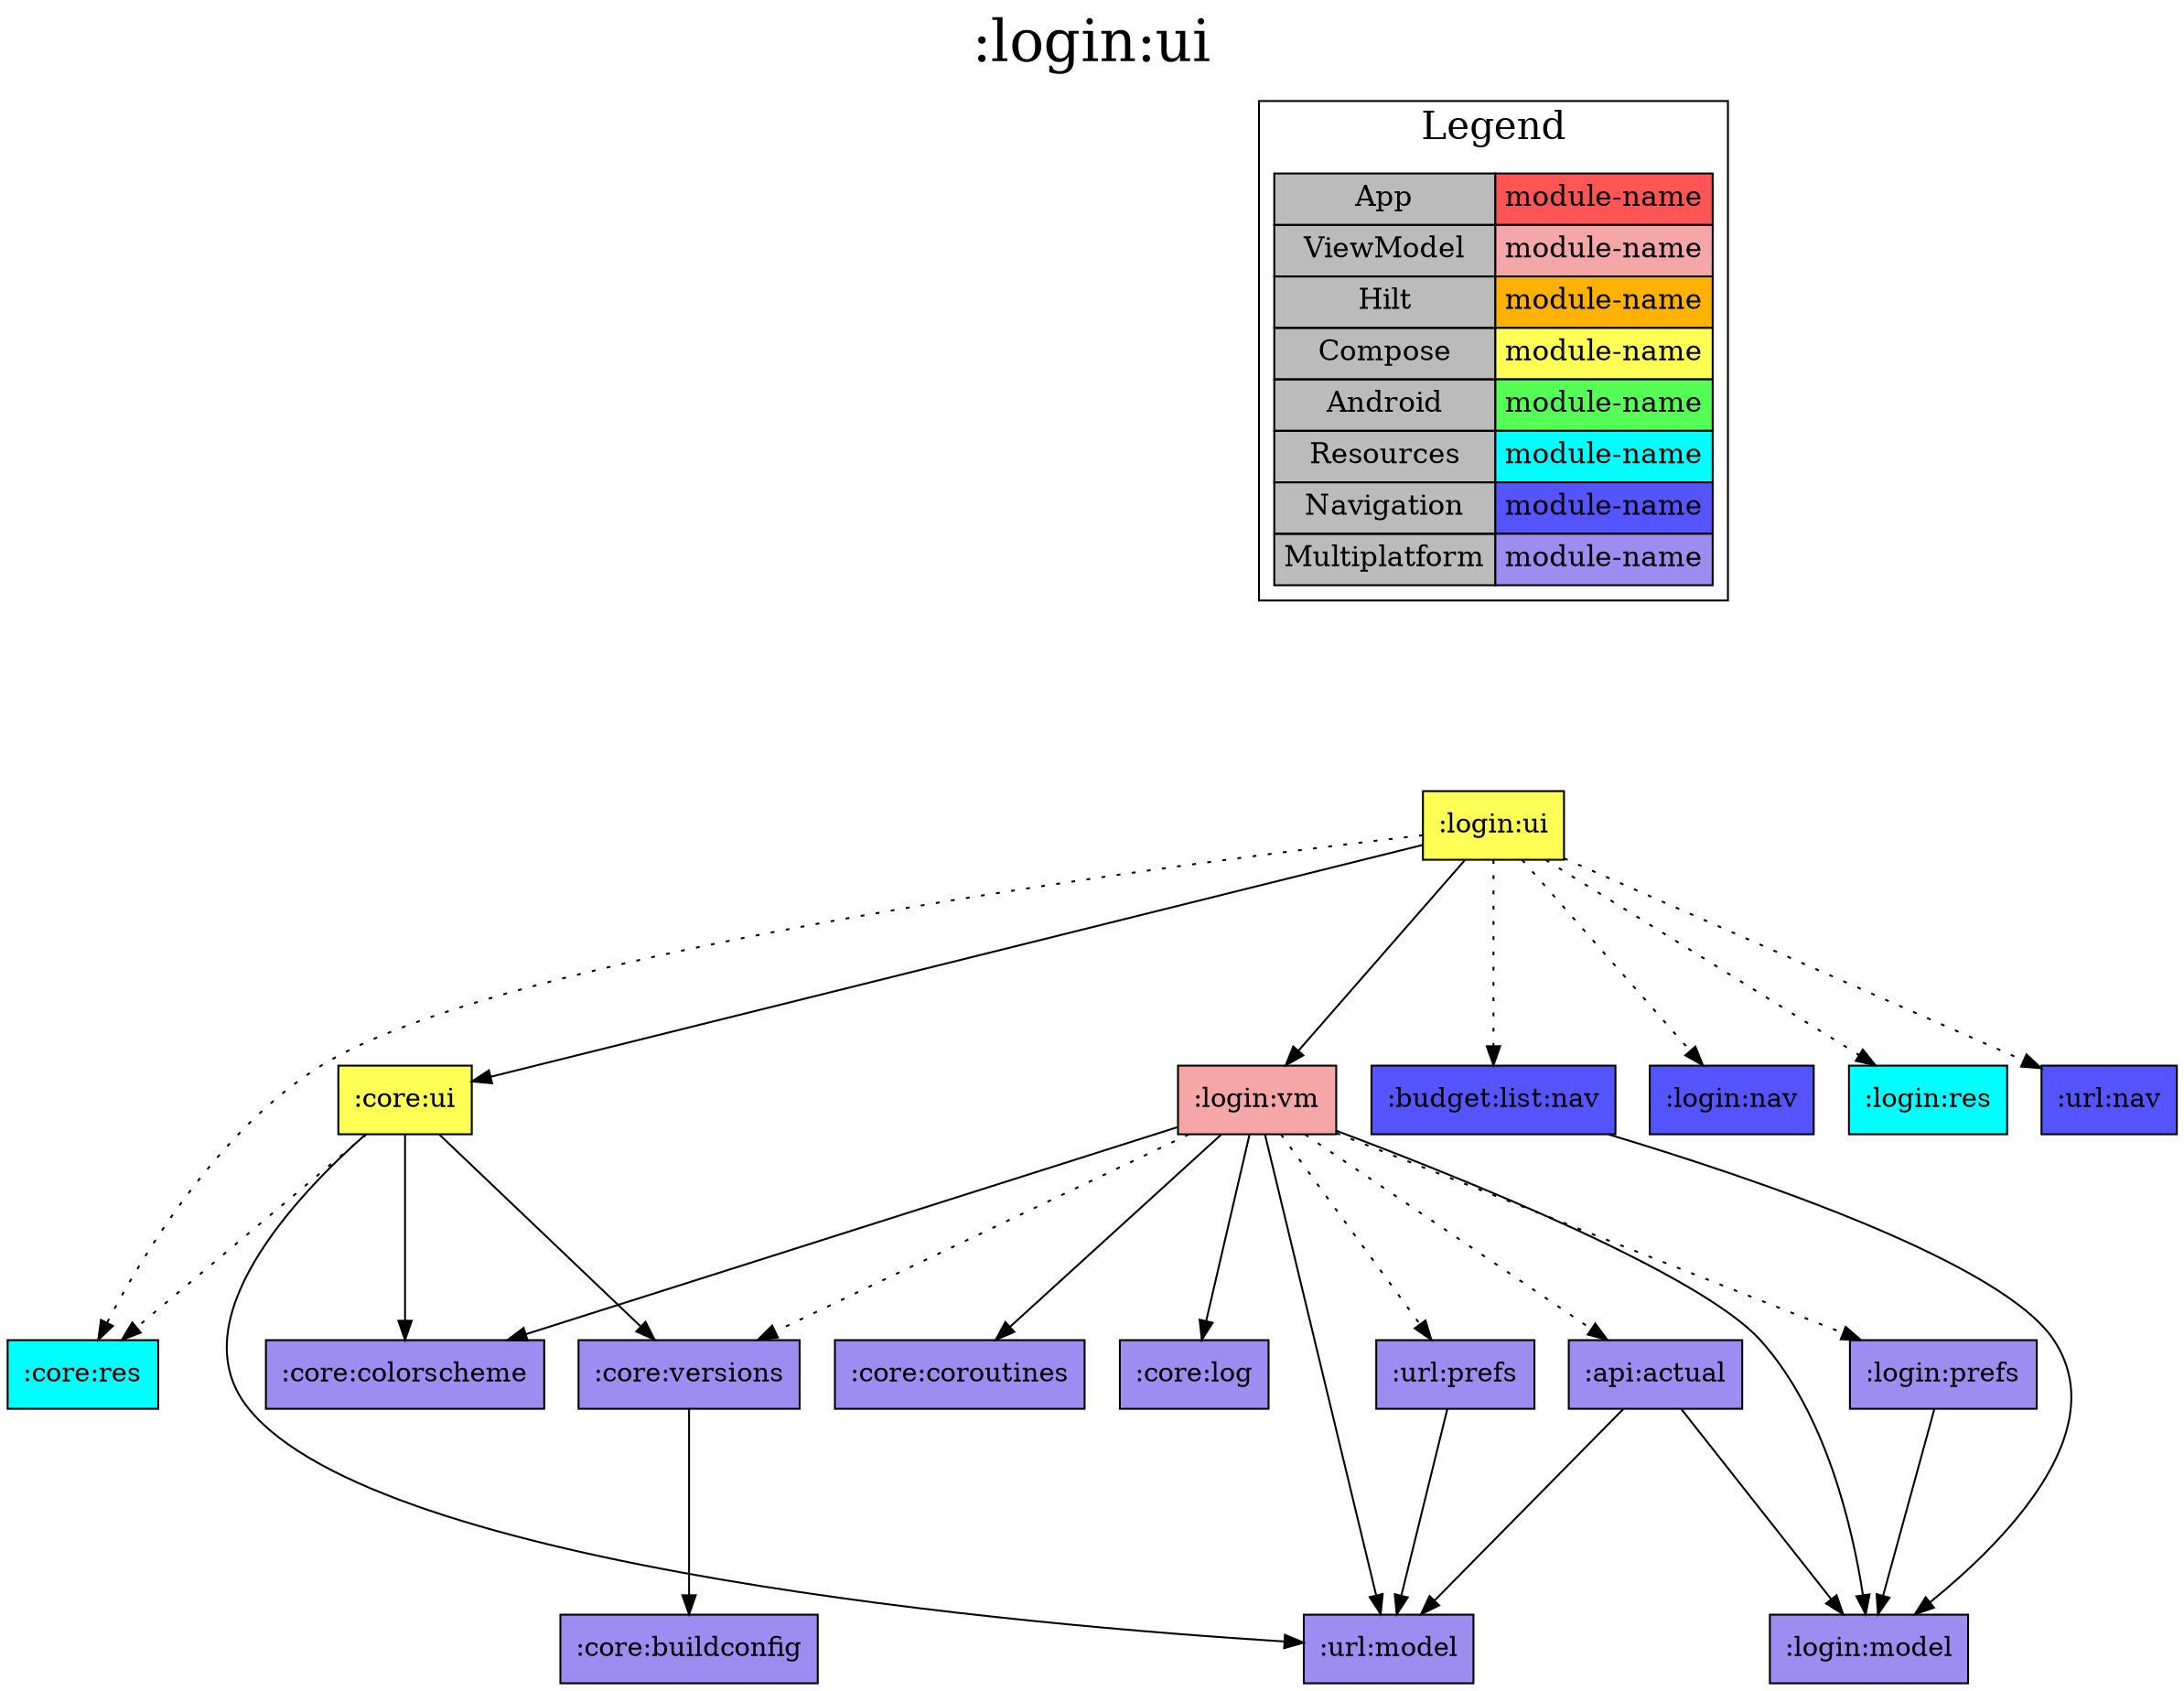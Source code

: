 digraph {
edge ["dir"="forward"]
graph ["dpi"="100","label"=":login:ui","labelloc"="t","fontsize"="30","ranksep"="1.5","rankdir"="TB"]
node ["style"="filled"]
":login:ui" ["fillcolor"="#FFFF55","shape"="box"]
":core:ui" ["fillcolor"="#FFFF55","shape"="box"]
":core:colorscheme" ["fillcolor"="#9D8DF1","shape"="box"]
":core:versions" ["fillcolor"="#9D8DF1","shape"="box"]
":core:buildconfig" ["fillcolor"="#9D8DF1","shape"="box"]
":url:model" ["fillcolor"="#9D8DF1","shape"="box"]
":core:res" ["fillcolor"="#00FFFF","shape"="box"]
":login:vm" ["fillcolor"="#F5A6A6","shape"="box"]
":core:coroutines" ["fillcolor"="#9D8DF1","shape"="box"]
":core:log" ["fillcolor"="#9D8DF1","shape"="box"]
":login:model" ["fillcolor"="#9D8DF1","shape"="box"]
":api:actual" ["fillcolor"="#9D8DF1","shape"="box"]
":login:prefs" ["fillcolor"="#9D8DF1","shape"="box"]
":url:prefs" ["fillcolor"="#9D8DF1","shape"="box"]
":budget:list:nav" ["fillcolor"="#5555FF","shape"="box"]
":login:nav" ["fillcolor"="#5555FF","shape"="box"]
":login:res" ["fillcolor"="#00FFFF","shape"="box"]
":url:nav" ["fillcolor"="#5555FF","shape"="box"]
{
edge ["dir"="none"]
graph ["rank"="same"]
}
":login:ui" -> ":core:ui"
":login:ui" -> ":login:vm"
":login:ui" -> ":budget:list:nav" ["style"="dotted"]
":login:ui" -> ":core:res" ["style"="dotted"]
":login:ui" -> ":login:nav" ["style"="dotted"]
":login:ui" -> ":login:res" ["style"="dotted"]
":login:ui" -> ":url:nav" ["style"="dotted"]
":core:ui" -> ":core:colorscheme"
":core:ui" -> ":core:versions"
":core:ui" -> ":url:model"
":core:ui" -> ":core:res" ["style"="dotted"]
":core:versions" -> ":core:buildconfig"
":login:vm" -> ":core:colorscheme"
":login:vm" -> ":core:coroutines"
":login:vm" -> ":core:log"
":login:vm" -> ":login:model"
":login:vm" -> ":url:model"
":login:vm" -> ":api:actual" ["style"="dotted"]
":login:vm" -> ":core:versions" ["style"="dotted"]
":login:vm" -> ":login:prefs" ["style"="dotted"]
":login:vm" -> ":url:prefs" ["style"="dotted"]
":api:actual" -> ":login:model"
":api:actual" -> ":url:model"
":login:prefs" -> ":login:model"
":url:prefs" -> ":url:model"
":budget:list:nav" -> ":login:model"
subgraph "cluster_legend" {
edge ["dir"="none"]
graph ["label"="Legend","fontsize"="20"]
"Legend" ["style"="filled","fillcolor"="#bbbbbb","shape"="none","margin"="0","fontsize"="15","label"=<
<TABLE BORDER="0" CELLBORDER="1" CELLSPACING="0" CELLPADDING="4">
<TR><TD>App</TD><TD BGCOLOR="#FF5555">module-name</TD></TR>
<TR><TD>ViewModel</TD><TD BGCOLOR="#F5A6A6">module-name</TD></TR>
<TR><TD>Hilt</TD><TD BGCOLOR="#FCB103">module-name</TD></TR>
<TR><TD>Compose</TD><TD BGCOLOR="#FFFF55">module-name</TD></TR>
<TR><TD>Android</TD><TD BGCOLOR="#55FF55">module-name</TD></TR>
<TR><TD>Resources</TD><TD BGCOLOR="#00FFFF">module-name</TD></TR>
<TR><TD>Navigation</TD><TD BGCOLOR="#5555FF">module-name</TD></TR>
<TR><TD>Multiplatform</TD><TD BGCOLOR="#9D8DF1">module-name</TD></TR>
</TABLE>
>]
} -> ":login:ui" ["style"="invis"]
}